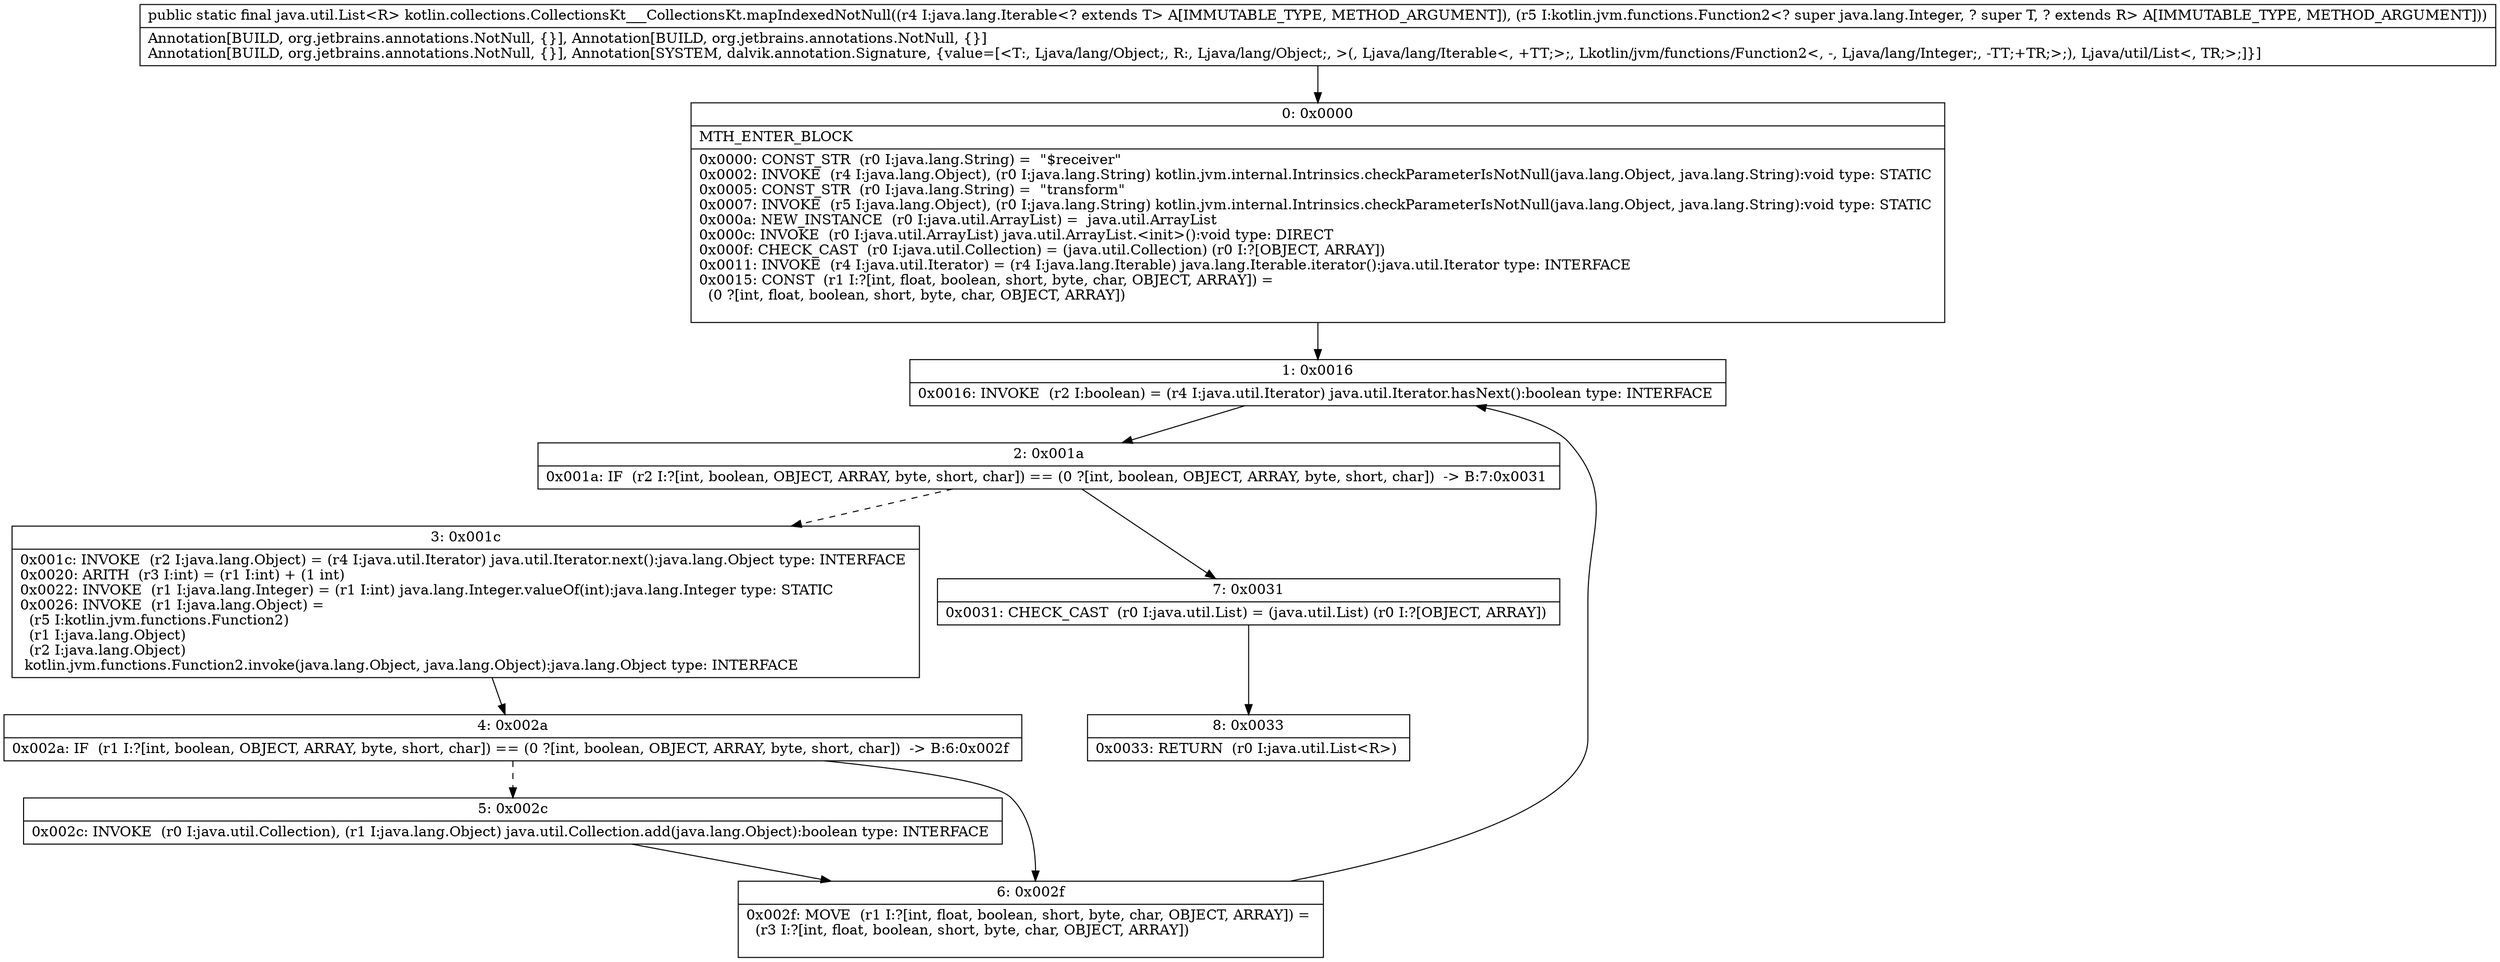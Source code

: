 digraph "CFG forkotlin.collections.CollectionsKt___CollectionsKt.mapIndexedNotNull(Ljava\/lang\/Iterable;Lkotlin\/jvm\/functions\/Function2;)Ljava\/util\/List;" {
Node_0 [shape=record,label="{0\:\ 0x0000|MTH_ENTER_BLOCK\l|0x0000: CONST_STR  (r0 I:java.lang.String) =  \"$receiver\" \l0x0002: INVOKE  (r4 I:java.lang.Object), (r0 I:java.lang.String) kotlin.jvm.internal.Intrinsics.checkParameterIsNotNull(java.lang.Object, java.lang.String):void type: STATIC \l0x0005: CONST_STR  (r0 I:java.lang.String) =  \"transform\" \l0x0007: INVOKE  (r5 I:java.lang.Object), (r0 I:java.lang.String) kotlin.jvm.internal.Intrinsics.checkParameterIsNotNull(java.lang.Object, java.lang.String):void type: STATIC \l0x000a: NEW_INSTANCE  (r0 I:java.util.ArrayList) =  java.util.ArrayList \l0x000c: INVOKE  (r0 I:java.util.ArrayList) java.util.ArrayList.\<init\>():void type: DIRECT \l0x000f: CHECK_CAST  (r0 I:java.util.Collection) = (java.util.Collection) (r0 I:?[OBJECT, ARRAY]) \l0x0011: INVOKE  (r4 I:java.util.Iterator) = (r4 I:java.lang.Iterable) java.lang.Iterable.iterator():java.util.Iterator type: INTERFACE \l0x0015: CONST  (r1 I:?[int, float, boolean, short, byte, char, OBJECT, ARRAY]) = \l  (0 ?[int, float, boolean, short, byte, char, OBJECT, ARRAY])\l \l}"];
Node_1 [shape=record,label="{1\:\ 0x0016|0x0016: INVOKE  (r2 I:boolean) = (r4 I:java.util.Iterator) java.util.Iterator.hasNext():boolean type: INTERFACE \l}"];
Node_2 [shape=record,label="{2\:\ 0x001a|0x001a: IF  (r2 I:?[int, boolean, OBJECT, ARRAY, byte, short, char]) == (0 ?[int, boolean, OBJECT, ARRAY, byte, short, char])  \-\> B:7:0x0031 \l}"];
Node_3 [shape=record,label="{3\:\ 0x001c|0x001c: INVOKE  (r2 I:java.lang.Object) = (r4 I:java.util.Iterator) java.util.Iterator.next():java.lang.Object type: INTERFACE \l0x0020: ARITH  (r3 I:int) = (r1 I:int) + (1 int) \l0x0022: INVOKE  (r1 I:java.lang.Integer) = (r1 I:int) java.lang.Integer.valueOf(int):java.lang.Integer type: STATIC \l0x0026: INVOKE  (r1 I:java.lang.Object) = \l  (r5 I:kotlin.jvm.functions.Function2)\l  (r1 I:java.lang.Object)\l  (r2 I:java.lang.Object)\l kotlin.jvm.functions.Function2.invoke(java.lang.Object, java.lang.Object):java.lang.Object type: INTERFACE \l}"];
Node_4 [shape=record,label="{4\:\ 0x002a|0x002a: IF  (r1 I:?[int, boolean, OBJECT, ARRAY, byte, short, char]) == (0 ?[int, boolean, OBJECT, ARRAY, byte, short, char])  \-\> B:6:0x002f \l}"];
Node_5 [shape=record,label="{5\:\ 0x002c|0x002c: INVOKE  (r0 I:java.util.Collection), (r1 I:java.lang.Object) java.util.Collection.add(java.lang.Object):boolean type: INTERFACE \l}"];
Node_6 [shape=record,label="{6\:\ 0x002f|0x002f: MOVE  (r1 I:?[int, float, boolean, short, byte, char, OBJECT, ARRAY]) = \l  (r3 I:?[int, float, boolean, short, byte, char, OBJECT, ARRAY])\l \l}"];
Node_7 [shape=record,label="{7\:\ 0x0031|0x0031: CHECK_CAST  (r0 I:java.util.List) = (java.util.List) (r0 I:?[OBJECT, ARRAY]) \l}"];
Node_8 [shape=record,label="{8\:\ 0x0033|0x0033: RETURN  (r0 I:java.util.List\<R\>) \l}"];
MethodNode[shape=record,label="{public static final java.util.List\<R\> kotlin.collections.CollectionsKt___CollectionsKt.mapIndexedNotNull((r4 I:java.lang.Iterable\<? extends T\> A[IMMUTABLE_TYPE, METHOD_ARGUMENT]), (r5 I:kotlin.jvm.functions.Function2\<? super java.lang.Integer, ? super T, ? extends R\> A[IMMUTABLE_TYPE, METHOD_ARGUMENT]))  | Annotation[BUILD, org.jetbrains.annotations.NotNull, \{\}], Annotation[BUILD, org.jetbrains.annotations.NotNull, \{\}]\lAnnotation[BUILD, org.jetbrains.annotations.NotNull, \{\}], Annotation[SYSTEM, dalvik.annotation.Signature, \{value=[\<T:, Ljava\/lang\/Object;, R:, Ljava\/lang\/Object;, \>(, Ljava\/lang\/Iterable\<, +TT;\>;, Lkotlin\/jvm\/functions\/Function2\<, \-, Ljava\/lang\/Integer;, \-TT;+TR;\>;), Ljava\/util\/List\<, TR;\>;]\}]\l}"];
MethodNode -> Node_0;
Node_0 -> Node_1;
Node_1 -> Node_2;
Node_2 -> Node_3[style=dashed];
Node_2 -> Node_7;
Node_3 -> Node_4;
Node_4 -> Node_5[style=dashed];
Node_4 -> Node_6;
Node_5 -> Node_6;
Node_6 -> Node_1;
Node_7 -> Node_8;
}

